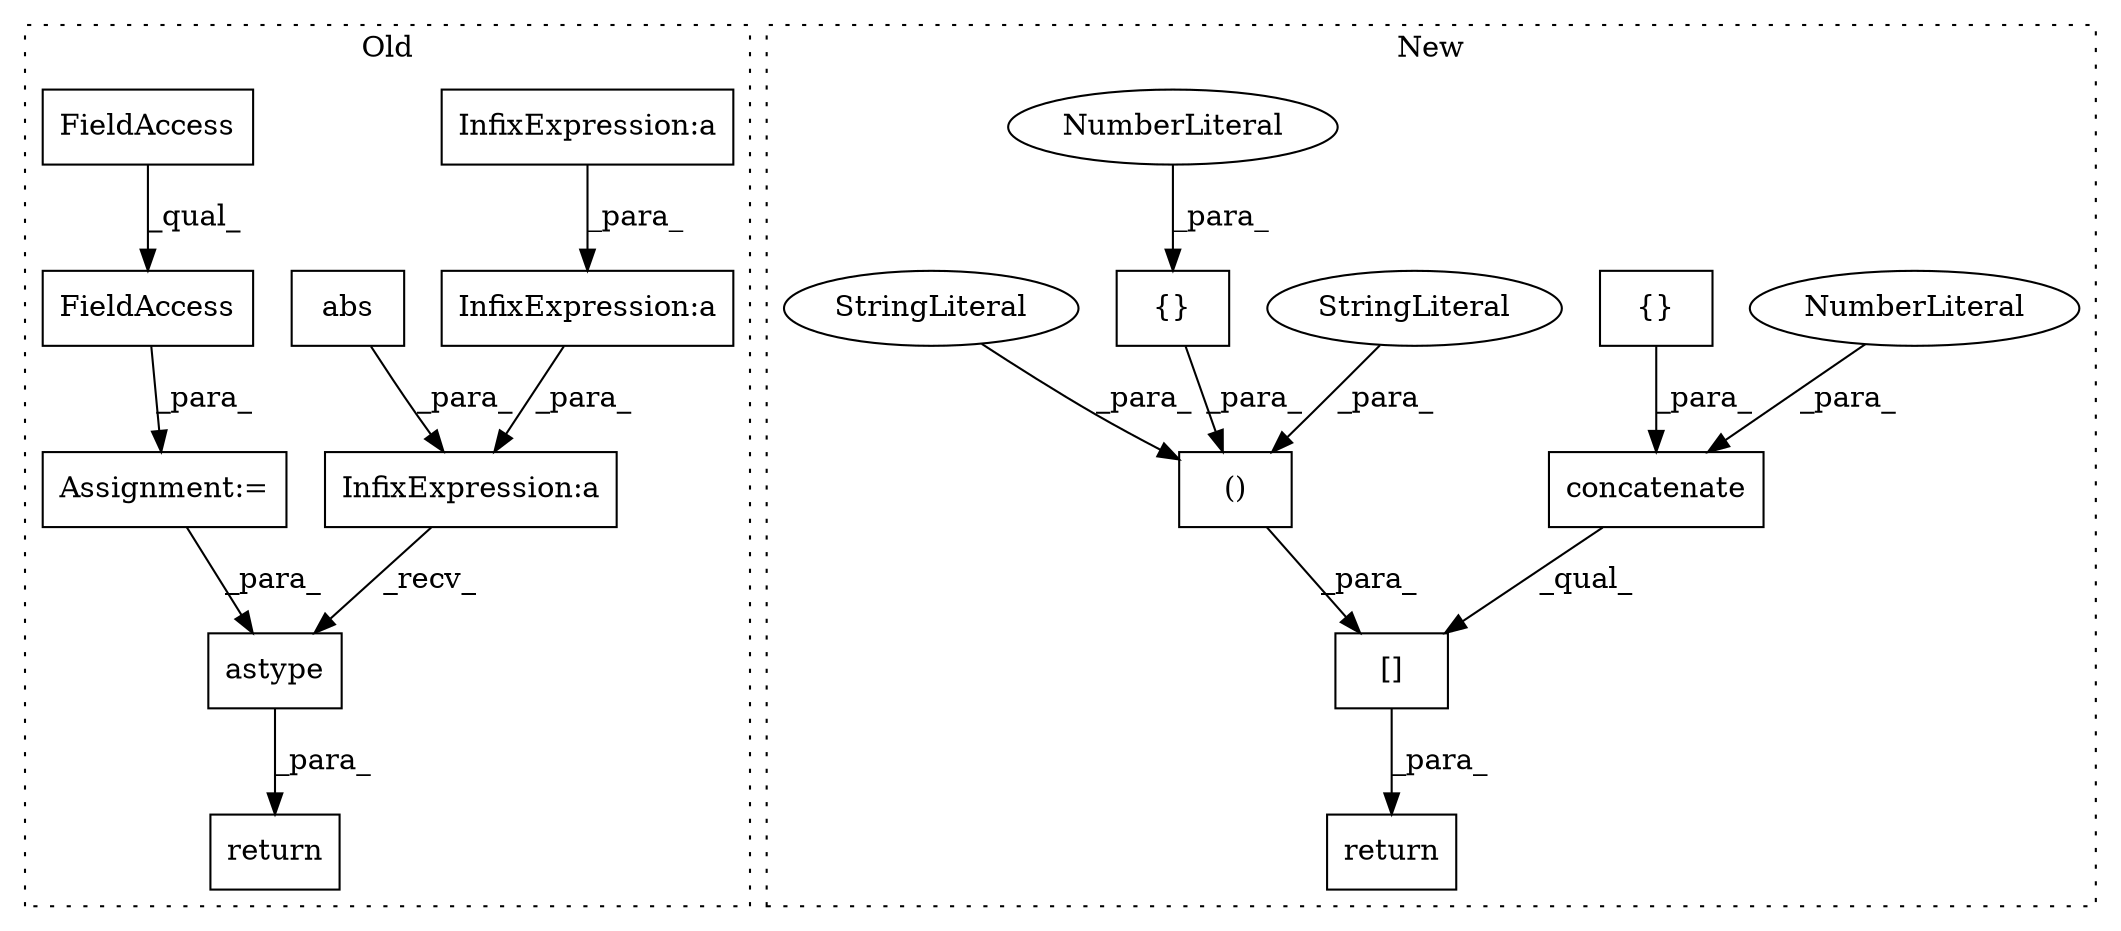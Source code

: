 digraph G {
subgraph cluster0 {
1 [label="return" a="41" s="1112" l="7" shape="box"];
4 [label="Assignment:=" a="7" s="1093" l="1" shape="box"];
12 [label="InfixExpression:a" a="27" s="1149" l="3" shape="box"];
13 [label="InfixExpression:a" a="27" s="1132" l="3" shape="box"];
14 [label="InfixExpression:a" a="27" s="1165" l="3" shape="box"];
16 [label="abs" a="32" s="1126,1131" l="4,1" shape="box"];
17 [label="FieldAccess" a="22" s="1094" l="12" shape="box"];
18 [label="FieldAccess" a="22" s="1094" l="6" shape="box"];
19 [label="astype" a="32" s="1174,1189" l="7,1" shape="box"];
label = "Old";
style="dotted";
}
subgraph cluster1 {
2 [label="concatenate" a="32" s="1191,1219" l="12,1" shape="box"];
3 [label="return" a="41" s="1156" l="7" shape="box"];
5 [label="{}" a="4" s="1212,1216" l="1,1" shape="box"];
6 [label="()" a="106" s="1233" l="70" shape="box"];
7 [label="{}" a="4" s="1271,1273" l="1,1" shape="box"];
8 [label="NumberLiteral" a="34" s="1272" l="1" shape="ellipse"];
9 [label="NumberLiteral" a="34" s="1218" l="1" shape="ellipse"];
10 [label="StringLiteral" a="45" s="1233" l="16" shape="ellipse"];
11 [label="StringLiteral" a="45" s="1287" l="16" shape="ellipse"];
15 [label="[]" a="2" s="1163,1303" l="70,2" shape="box"];
label = "New";
style="dotted";
}
2 -> 15 [label="_qual_"];
4 -> 19 [label="_para_"];
5 -> 2 [label="_para_"];
6 -> 15 [label="_para_"];
7 -> 6 [label="_para_"];
8 -> 7 [label="_para_"];
9 -> 2 [label="_para_"];
10 -> 6 [label="_para_"];
11 -> 6 [label="_para_"];
12 -> 14 [label="_para_"];
13 -> 19 [label="_recv_"];
14 -> 13 [label="_para_"];
15 -> 3 [label="_para_"];
16 -> 13 [label="_para_"];
17 -> 4 [label="_para_"];
18 -> 17 [label="_qual_"];
19 -> 1 [label="_para_"];
}